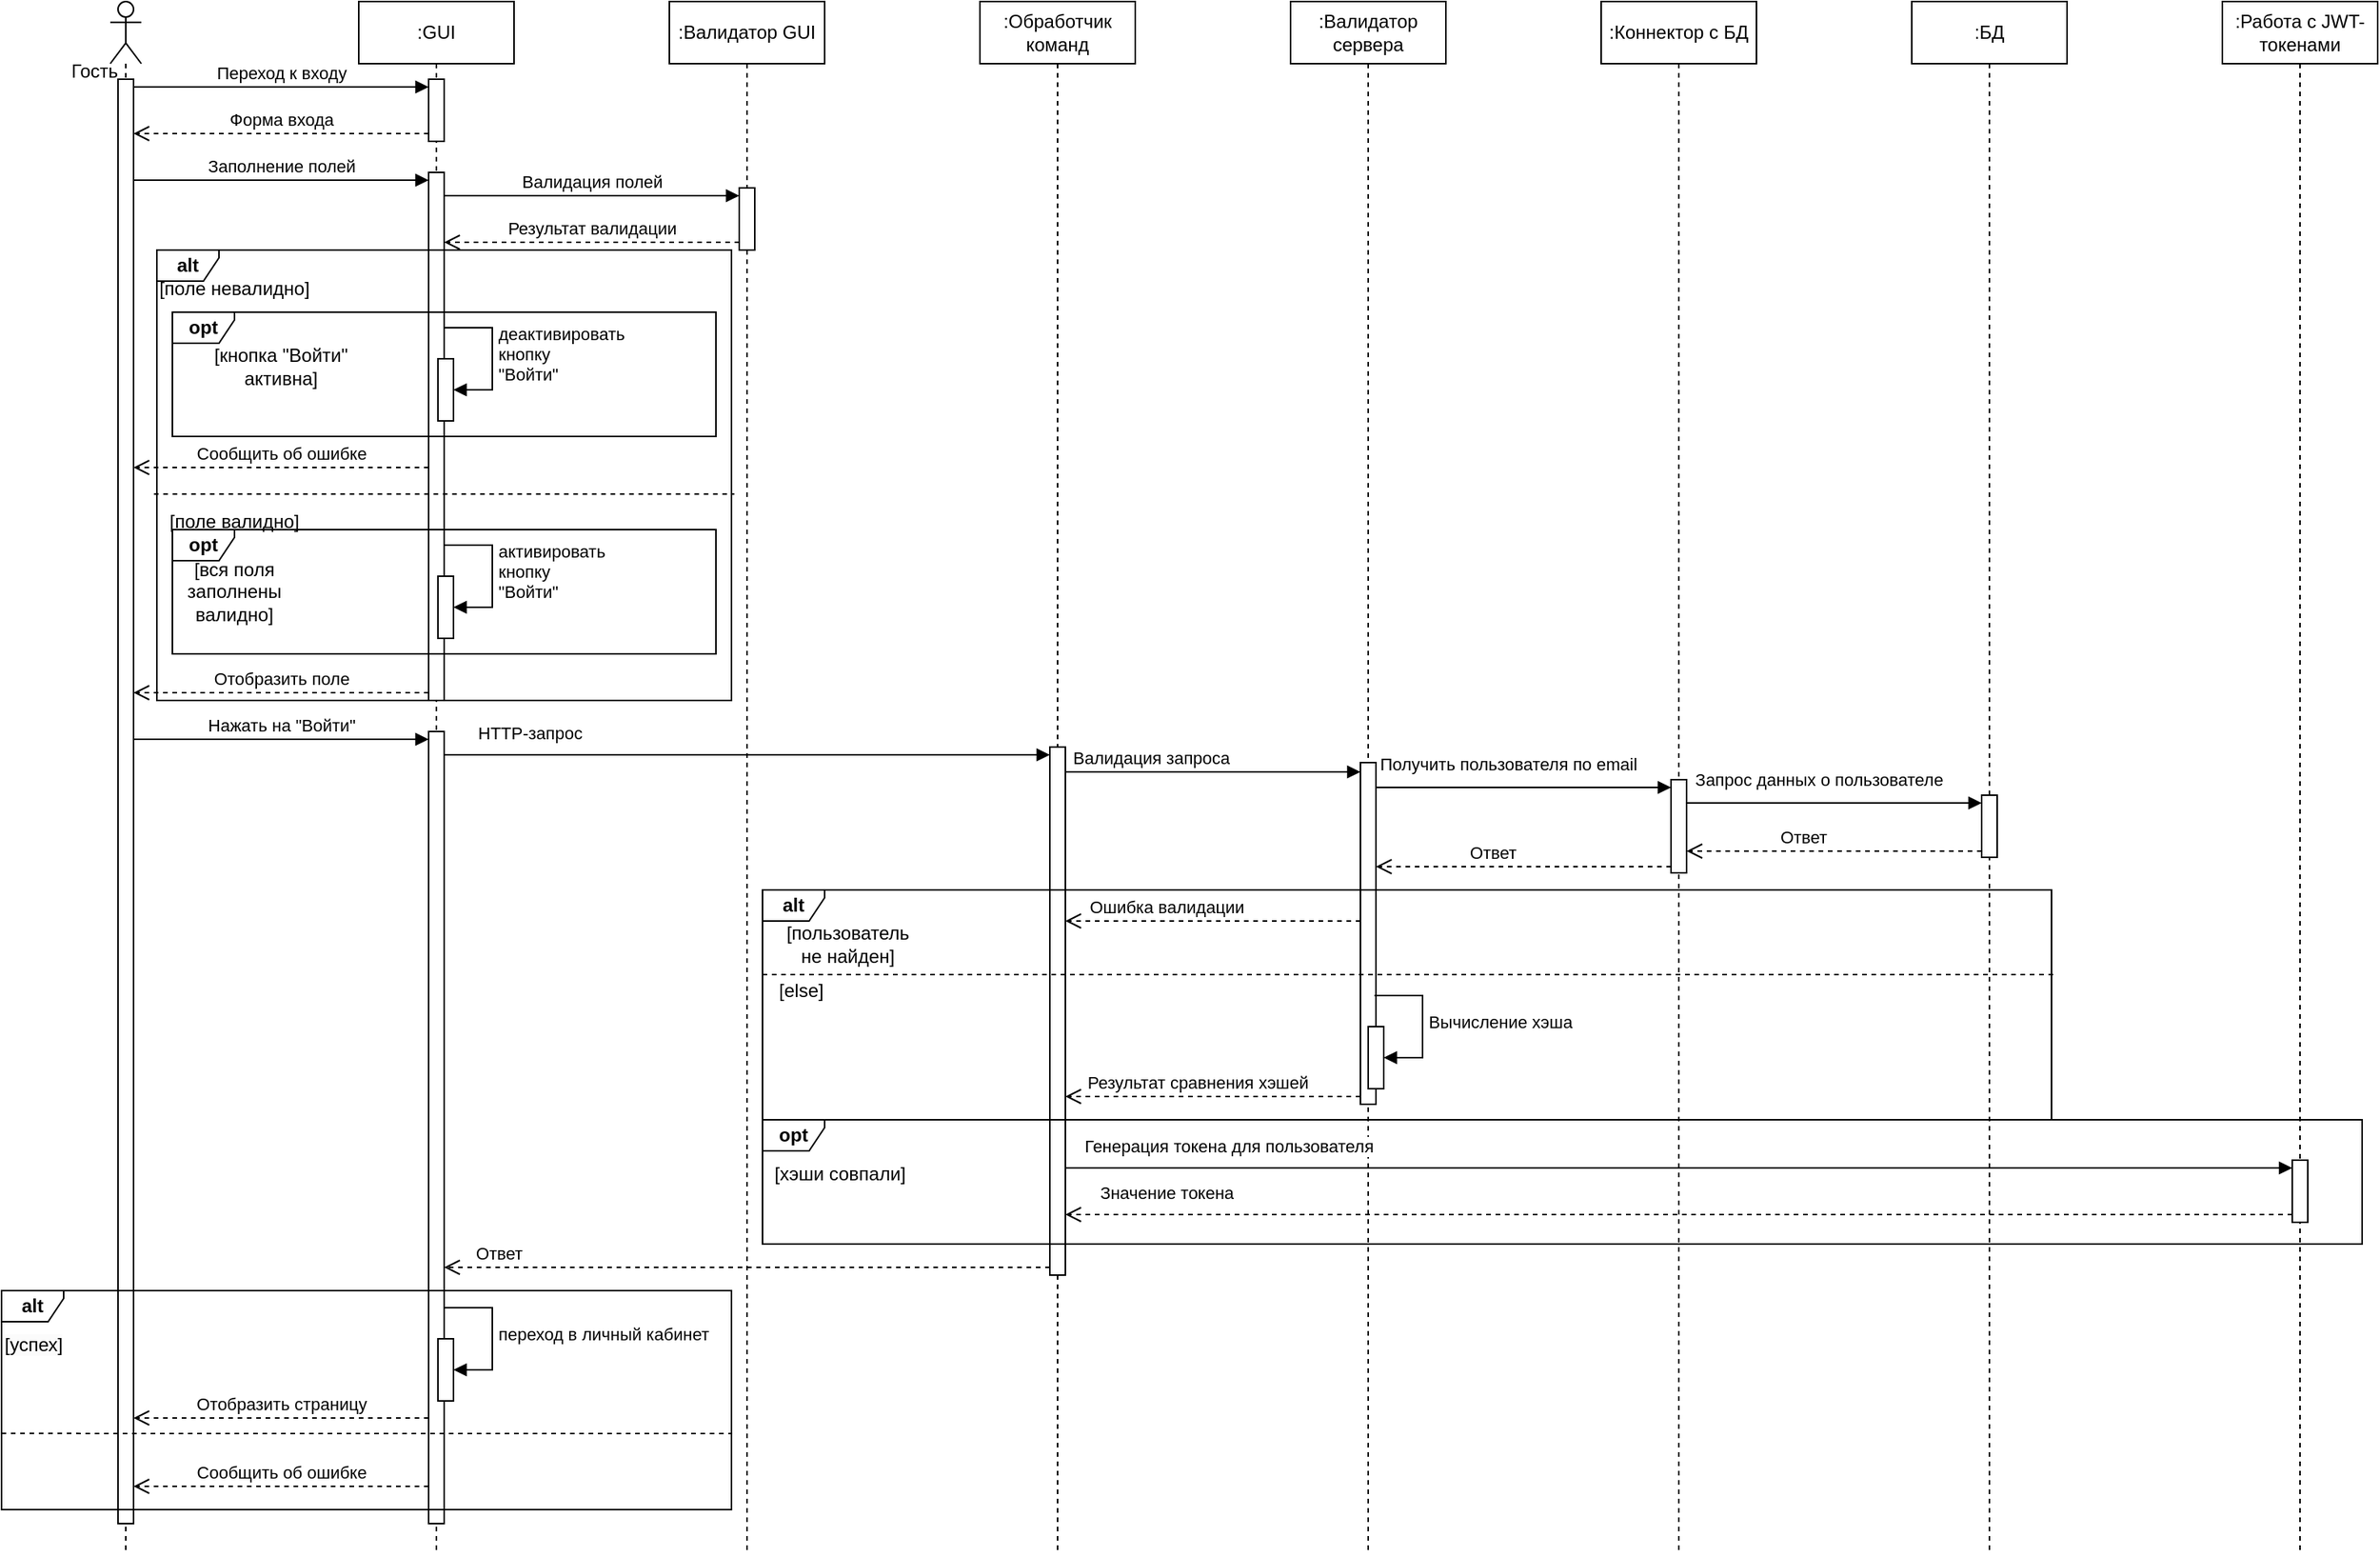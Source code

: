 <mxfile version="23.1.5" type="device">
  <diagram name="Страница — 1" id="EQ2OE8ALPf1RlmZPFgjo">
    <mxGraphModel dx="1436" dy="968" grid="1" gridSize="10" guides="1" tooltips="1" connect="1" arrows="1" fold="1" page="1" pageScale="1" pageWidth="827" pageHeight="1169" math="0" shadow="0">
      <root>
        <mxCell id="0" />
        <mxCell id="1" parent="0" />
        <mxCell id="38HP3IzOZBY9DrxJzYLU-1" value="" style="shape=umlLifeline;perimeter=lifelinePerimeter;whiteSpace=wrap;html=1;container=1;dropTarget=0;collapsible=0;recursiveResize=0;outlineConnect=0;portConstraint=eastwest;newEdgeStyle={&quot;curved&quot;:0,&quot;rounded&quot;:0};participant=umlActor;" parent="1" vertex="1">
          <mxGeometry x="70" y="80" width="20" height="1000" as="geometry" />
        </mxCell>
        <mxCell id="38HP3IzOZBY9DrxJzYLU-4" value="" style="html=1;points=[[0,0,0,0,5],[0,1,0,0,-5],[1,0,0,0,5],[1,1,0,0,-5]];perimeter=orthogonalPerimeter;outlineConnect=0;targetShapes=umlLifeline;portConstraint=eastwest;newEdgeStyle={&quot;curved&quot;:0,&quot;rounded&quot;:0};" parent="38HP3IzOZBY9DrxJzYLU-1" vertex="1">
          <mxGeometry x="5" y="50" width="10" height="930" as="geometry" />
        </mxCell>
        <mxCell id="38HP3IzOZBY9DrxJzYLU-2" value="Гость" style="text;html=1;align=center;verticalAlign=middle;whiteSpace=wrap;rounded=0;" parent="1" vertex="1">
          <mxGeometry x="30" y="110" width="60" height="30" as="geometry" />
        </mxCell>
        <mxCell id="38HP3IzOZBY9DrxJzYLU-3" value=":GUI" style="shape=umlLifeline;perimeter=lifelinePerimeter;whiteSpace=wrap;html=1;container=1;dropTarget=0;collapsible=0;recursiveResize=0;outlineConnect=0;portConstraint=eastwest;newEdgeStyle={&quot;curved&quot;:0,&quot;rounded&quot;:0};" parent="1" vertex="1">
          <mxGeometry x="230" y="80" width="100" height="1000" as="geometry" />
        </mxCell>
        <mxCell id="38HP3IzOZBY9DrxJzYLU-5" value="" style="html=1;points=[[0,0,0,0,5],[0,1,0,0,-5],[1,0,0,0,5],[1,1,0,0,-5]];perimeter=orthogonalPerimeter;outlineConnect=0;targetShapes=umlLifeline;portConstraint=eastwest;newEdgeStyle={&quot;curved&quot;:0,&quot;rounded&quot;:0};" parent="38HP3IzOZBY9DrxJzYLU-3" vertex="1">
          <mxGeometry x="45" y="50" width="10" height="40" as="geometry" />
        </mxCell>
        <mxCell id="38HP3IzOZBY9DrxJzYLU-16" value="" style="html=1;points=[[0,0,0,0,5],[0,1,0,0,-5],[1,0,0,0,5],[1,1,0,0,-5]];perimeter=orthogonalPerimeter;outlineConnect=0;targetShapes=umlLifeline;portConstraint=eastwest;newEdgeStyle={&quot;curved&quot;:0,&quot;rounded&quot;:0};" parent="38HP3IzOZBY9DrxJzYLU-3" vertex="1">
          <mxGeometry x="45" y="110" width="10" height="340" as="geometry" />
        </mxCell>
        <mxCell id="38HP3IzOZBY9DrxJzYLU-28" value="" style="html=1;points=[[0,0,0,0,5],[0,1,0,0,-5],[1,0,0,0,5],[1,1,0,0,-5]];perimeter=orthogonalPerimeter;outlineConnect=0;targetShapes=umlLifeline;portConstraint=eastwest;newEdgeStyle={&quot;curved&quot;:0,&quot;rounded&quot;:0};" parent="38HP3IzOZBY9DrxJzYLU-3" vertex="1">
          <mxGeometry x="51" y="230" width="10" height="40" as="geometry" />
        </mxCell>
        <mxCell id="38HP3IzOZBY9DrxJzYLU-29" value="деактивировать&lt;br&gt;кнопку&lt;br&gt;&quot;Войти&quot;" style="html=1;align=left;spacingLeft=2;endArrow=block;rounded=0;edgeStyle=orthogonalEdgeStyle;curved=0;rounded=0;" parent="38HP3IzOZBY9DrxJzYLU-3" source="38HP3IzOZBY9DrxJzYLU-16" target="38HP3IzOZBY9DrxJzYLU-28" edge="1">
          <mxGeometry relative="1" as="geometry">
            <mxPoint x="56" y="210" as="sourcePoint" />
            <Array as="points">
              <mxPoint x="86" y="210" />
              <mxPoint x="86" y="250" />
            </Array>
          </mxGeometry>
        </mxCell>
        <mxCell id="38HP3IzOZBY9DrxJzYLU-38" value="" style="html=1;points=[[0,0,0,0,5],[0,1,0,0,-5],[1,0,0,0,5],[1,1,0,0,-5]];perimeter=orthogonalPerimeter;outlineConnect=0;targetShapes=umlLifeline;portConstraint=eastwest;newEdgeStyle={&quot;curved&quot;:0,&quot;rounded&quot;:0};" parent="38HP3IzOZBY9DrxJzYLU-3" vertex="1">
          <mxGeometry x="45" y="470" width="10" height="510" as="geometry" />
        </mxCell>
        <mxCell id="38HP3IzOZBY9DrxJzYLU-84" value="&lt;b&gt;alt&lt;/b&gt;" style="shape=umlFrame;whiteSpace=wrap;html=1;pointerEvents=0;width=40;height=20;" parent="38HP3IzOZBY9DrxJzYLU-3" vertex="1">
          <mxGeometry x="-230" y="830" width="470" height="141" as="geometry" />
        </mxCell>
        <mxCell id="38HP3IzOZBY9DrxJzYLU-85" value="&lt;span style=&quot;color: rgb(0, 0, 0); font-family: Helvetica; font-size: 12px; font-style: normal; font-variant-ligatures: normal; font-variant-caps: normal; font-weight: 400; letter-spacing: normal; orphans: 2; text-align: center; text-indent: 0px; text-transform: none; widows: 2; word-spacing: 0px; -webkit-text-stroke-width: 0px; background-color: rgb(251, 251, 251); text-decoration-thickness: initial; text-decoration-style: initial; text-decoration-color: initial; float: none; display: inline !important;&quot;&gt;[успех]&lt;/span&gt;" style="text;whiteSpace=wrap;html=1;" parent="38HP3IzOZBY9DrxJzYLU-3" vertex="1">
          <mxGeometry x="-230" y="851" width="40" height="30" as="geometry" />
        </mxCell>
        <mxCell id="38HP3IzOZBY9DrxJzYLU-86" value="" style="html=1;points=[[0,0,0,0,5],[0,1,0,0,-5],[1,0,0,0,5],[1,1,0,0,-5]];perimeter=orthogonalPerimeter;outlineConnect=0;targetShapes=umlLifeline;portConstraint=eastwest;newEdgeStyle={&quot;curved&quot;:0,&quot;rounded&quot;:0};" parent="38HP3IzOZBY9DrxJzYLU-3" vertex="1">
          <mxGeometry x="51" y="861" width="10" height="40" as="geometry" />
        </mxCell>
        <mxCell id="38HP3IzOZBY9DrxJzYLU-87" value="переход в личный кабинет" style="html=1;align=left;spacingLeft=2;endArrow=block;rounded=0;edgeStyle=orthogonalEdgeStyle;curved=0;rounded=0;" parent="38HP3IzOZBY9DrxJzYLU-3" target="38HP3IzOZBY9DrxJzYLU-86" edge="1">
          <mxGeometry relative="1" as="geometry">
            <mxPoint x="55" y="841" as="sourcePoint" />
            <Array as="points">
              <mxPoint x="86" y="841" />
              <mxPoint x="86" y="881" />
            </Array>
          </mxGeometry>
        </mxCell>
        <mxCell id="38HP3IzOZBY9DrxJzYLU-88" value="" style="endArrow=none;dashed=1;html=1;rounded=0;exitX=0;exitY=0.652;exitDx=0;exitDy=0;exitPerimeter=0;" parent="38HP3IzOZBY9DrxJzYLU-3" source="38HP3IzOZBY9DrxJzYLU-84" edge="1">
          <mxGeometry width="50" height="50" relative="1" as="geometry">
            <mxPoint x="-273" y="931" as="sourcePoint" />
            <mxPoint x="240" y="922" as="targetPoint" />
          </mxGeometry>
        </mxCell>
        <mxCell id="38HP3IzOZBY9DrxJzYLU-89" value="Отобразить страницу" style="html=1;verticalAlign=bottom;endArrow=open;dashed=1;endSize=8;curved=0;rounded=0;" parent="38HP3IzOZBY9DrxJzYLU-3" edge="1">
          <mxGeometry relative="1" as="geometry">
            <mxPoint x="-145" y="912" as="targetPoint" />
            <mxPoint x="45" y="912" as="sourcePoint" />
          </mxGeometry>
        </mxCell>
        <mxCell id="38HP3IzOZBY9DrxJzYLU-90" value="Сообщить об ошибке" style="html=1;verticalAlign=bottom;endArrow=open;dashed=1;endSize=8;curved=0;rounded=0;exitX=0;exitY=1;exitDx=0;exitDy=-5;exitPerimeter=0;" parent="38HP3IzOZBY9DrxJzYLU-3" edge="1">
          <mxGeometry relative="1" as="geometry">
            <mxPoint x="-145" y="956" as="targetPoint" />
            <mxPoint x="45" y="956" as="sourcePoint" />
          </mxGeometry>
        </mxCell>
        <mxCell id="38HP3IzOZBY9DrxJzYLU-9" value="Переход к входу" style="html=1;verticalAlign=bottom;endArrow=block;curved=0;rounded=0;entryX=0;entryY=0;entryDx=0;entryDy=5;entryPerimeter=0;" parent="1" source="38HP3IzOZBY9DrxJzYLU-4" target="38HP3IzOZBY9DrxJzYLU-5" edge="1">
          <mxGeometry relative="1" as="geometry">
            <mxPoint x="340" y="295" as="sourcePoint" />
            <mxPoint x="410" y="295" as="targetPoint" />
          </mxGeometry>
        </mxCell>
        <mxCell id="38HP3IzOZBY9DrxJzYLU-10" value=":Валидатор GUI" style="shape=umlLifeline;perimeter=lifelinePerimeter;whiteSpace=wrap;html=1;container=1;dropTarget=0;collapsible=0;recursiveResize=0;outlineConnect=0;portConstraint=eastwest;newEdgeStyle={&quot;curved&quot;:0,&quot;rounded&quot;:0};" parent="1" vertex="1">
          <mxGeometry x="430" y="80" width="100" height="1000" as="geometry" />
        </mxCell>
        <mxCell id="38HP3IzOZBY9DrxJzYLU-20" value="" style="html=1;points=[[0,0,0,0,5],[0,1,0,0,-5],[1,0,0,0,5],[1,1,0,0,-5]];perimeter=orthogonalPerimeter;outlineConnect=0;targetShapes=umlLifeline;portConstraint=eastwest;newEdgeStyle={&quot;curved&quot;:0,&quot;rounded&quot;:0};" parent="38HP3IzOZBY9DrxJzYLU-10" vertex="1">
          <mxGeometry x="45" y="120" width="10" height="40" as="geometry" />
        </mxCell>
        <mxCell id="38HP3IzOZBY9DrxJzYLU-15" value="Форма входа" style="html=1;verticalAlign=bottom;endArrow=open;dashed=1;endSize=8;curved=0;rounded=0;exitX=0;exitY=1;exitDx=0;exitDy=-5;exitPerimeter=0;" parent="1" source="38HP3IzOZBY9DrxJzYLU-5" target="38HP3IzOZBY9DrxJzYLU-4" edge="1">
          <mxGeometry relative="1" as="geometry">
            <mxPoint x="100" y="170" as="targetPoint" />
            <mxPoint x="170" y="170" as="sourcePoint" />
          </mxGeometry>
        </mxCell>
        <mxCell id="38HP3IzOZBY9DrxJzYLU-17" value="Заполнение полей" style="html=1;verticalAlign=bottom;endArrow=block;curved=0;rounded=0;entryX=0;entryY=0;entryDx=0;entryDy=5;entryPerimeter=0;" parent="1" source="38HP3IzOZBY9DrxJzYLU-4" target="38HP3IzOZBY9DrxJzYLU-16" edge="1">
          <mxGeometry relative="1" as="geometry">
            <mxPoint x="95" y="145" as="sourcePoint" />
            <mxPoint x="245" y="145" as="targetPoint" />
          </mxGeometry>
        </mxCell>
        <mxCell id="38HP3IzOZBY9DrxJzYLU-21" value="Валидация полей" style="html=1;verticalAlign=bottom;endArrow=block;curved=0;rounded=0;entryX=0;entryY=0;entryDx=0;entryDy=5;entryPerimeter=0;" parent="1" source="38HP3IzOZBY9DrxJzYLU-16" target="38HP3IzOZBY9DrxJzYLU-20" edge="1">
          <mxGeometry relative="1" as="geometry">
            <mxPoint x="245" y="205" as="sourcePoint" />
            <mxPoint x="570" y="365" as="targetPoint" />
          </mxGeometry>
        </mxCell>
        <mxCell id="38HP3IzOZBY9DrxJzYLU-22" value="Результат валидации" style="html=1;verticalAlign=bottom;endArrow=open;dashed=1;endSize=8;curved=0;rounded=0;exitX=0;exitY=1;exitDx=0;exitDy=-5;exitPerimeter=0;" parent="1" source="38HP3IzOZBY9DrxJzYLU-20" target="38HP3IzOZBY9DrxJzYLU-16" edge="1">
          <mxGeometry relative="1" as="geometry">
            <mxPoint x="245" y="235" as="targetPoint" />
            <mxPoint x="330" y="240" as="sourcePoint" />
          </mxGeometry>
        </mxCell>
        <mxCell id="38HP3IzOZBY9DrxJzYLU-23" value="&lt;b&gt;alt&lt;/b&gt;" style="shape=umlFrame;whiteSpace=wrap;html=1;pointerEvents=0;width=40;height=20;" parent="1" vertex="1">
          <mxGeometry x="100" y="240" width="370" height="290" as="geometry" />
        </mxCell>
        <mxCell id="38HP3IzOZBY9DrxJzYLU-24" value="[поле невалидно]" style="text;html=1;align=center;verticalAlign=middle;whiteSpace=wrap;rounded=0;" parent="1" vertex="1">
          <mxGeometry x="100" y="250" width="100" height="30" as="geometry" />
        </mxCell>
        <mxCell id="38HP3IzOZBY9DrxJzYLU-26" value="&lt;b&gt;opt&lt;/b&gt;" style="shape=umlFrame;whiteSpace=wrap;html=1;pointerEvents=0;width=40;height=20;" parent="1" vertex="1">
          <mxGeometry x="110" y="280" width="350" height="80" as="geometry" />
        </mxCell>
        <mxCell id="38HP3IzOZBY9DrxJzYLU-27" value="[кнопка &quot;Войти&quot;&lt;br style=&quot;border-color: var(--border-color);&quot;&gt;активна]" style="text;html=1;align=center;verticalAlign=middle;whiteSpace=wrap;rounded=0;" parent="1" vertex="1">
          <mxGeometry x="130" y="300" width="100" height="30" as="geometry" />
        </mxCell>
        <mxCell id="38HP3IzOZBY9DrxJzYLU-30" value="Сообщить об ошибке" style="html=1;verticalAlign=bottom;endArrow=open;dashed=1;endSize=8;curved=0;rounded=0;exitX=0;exitY=1;exitDx=0;exitDy=-5;exitPerimeter=0;" parent="1" edge="1">
          <mxGeometry relative="1" as="geometry">
            <mxPoint x="85" y="380" as="targetPoint" />
            <mxPoint x="275" y="380" as="sourcePoint" />
          </mxGeometry>
        </mxCell>
        <mxCell id="38HP3IzOZBY9DrxJzYLU-31" value="" style="endArrow=none;dashed=1;html=1;rounded=0;exitX=-0.005;exitY=0.542;exitDx=0;exitDy=0;exitPerimeter=0;entryX=1.005;entryY=0.542;entryDx=0;entryDy=0;entryPerimeter=0;" parent="1" source="38HP3IzOZBY9DrxJzYLU-23" target="38HP3IzOZBY9DrxJzYLU-23" edge="1">
          <mxGeometry width="50" height="50" relative="1" as="geometry">
            <mxPoint x="420" y="330" as="sourcePoint" />
            <mxPoint x="470" y="280" as="targetPoint" />
          </mxGeometry>
        </mxCell>
        <mxCell id="38HP3IzOZBY9DrxJzYLU-32" value="[поле валидно]" style="text;html=1;align=center;verticalAlign=middle;whiteSpace=wrap;rounded=0;" parent="1" vertex="1">
          <mxGeometry x="100" y="400" width="100" height="30" as="geometry" />
        </mxCell>
        <mxCell id="38HP3IzOZBY9DrxJzYLU-33" value="" style="html=1;points=[[0,0,0,0,5],[0,1,0,0,-5],[1,0,0,0,5],[1,1,0,0,-5]];perimeter=orthogonalPerimeter;outlineConnect=0;targetShapes=umlLifeline;portConstraint=eastwest;newEdgeStyle={&quot;curved&quot;:0,&quot;rounded&quot;:0};" parent="1" vertex="1">
          <mxGeometry x="281" y="450" width="10" height="40" as="geometry" />
        </mxCell>
        <mxCell id="38HP3IzOZBY9DrxJzYLU-34" value="активировать&lt;br&gt;кнопку&lt;br&gt;&quot;Войти&quot;" style="html=1;align=left;spacingLeft=2;endArrow=block;rounded=0;edgeStyle=orthogonalEdgeStyle;curved=0;rounded=0;" parent="1" target="38HP3IzOZBY9DrxJzYLU-33" edge="1">
          <mxGeometry relative="1" as="geometry">
            <mxPoint x="285" y="430" as="sourcePoint" />
            <Array as="points">
              <mxPoint x="316" y="430" />
              <mxPoint x="316" y="470" />
            </Array>
          </mxGeometry>
        </mxCell>
        <mxCell id="38HP3IzOZBY9DrxJzYLU-35" value="&lt;b&gt;opt&lt;/b&gt;" style="shape=umlFrame;whiteSpace=wrap;html=1;pointerEvents=0;width=40;height=20;" parent="1" vertex="1">
          <mxGeometry x="110" y="420" width="350" height="80" as="geometry" />
        </mxCell>
        <mxCell id="38HP3IzOZBY9DrxJzYLU-36" value="[вся поля заполнены валидно]" style="text;html=1;align=center;verticalAlign=middle;whiteSpace=wrap;rounded=0;" parent="1" vertex="1">
          <mxGeometry x="100" y="445" width="100" height="30" as="geometry" />
        </mxCell>
        <mxCell id="38HP3IzOZBY9DrxJzYLU-37" value="Отобразить поле" style="html=1;verticalAlign=bottom;endArrow=open;dashed=1;endSize=8;curved=0;rounded=0;exitX=0;exitY=1;exitDx=0;exitDy=-5;exitPerimeter=0;" parent="1" source="38HP3IzOZBY9DrxJzYLU-16" target="38HP3IzOZBY9DrxJzYLU-4" edge="1">
          <mxGeometry relative="1" as="geometry">
            <mxPoint x="85" y="520" as="targetPoint" />
            <mxPoint x="275" y="520" as="sourcePoint" />
          </mxGeometry>
        </mxCell>
        <mxCell id="38HP3IzOZBY9DrxJzYLU-39" value="Нажать на &quot;Войти&quot;" style="html=1;verticalAlign=bottom;endArrow=block;curved=0;rounded=0;entryX=0;entryY=0;entryDx=0;entryDy=5;entryPerimeter=0;" parent="1" source="38HP3IzOZBY9DrxJzYLU-4" target="38HP3IzOZBY9DrxJzYLU-38" edge="1">
          <mxGeometry relative="1" as="geometry">
            <mxPoint x="85" y="565" as="sourcePoint" />
            <mxPoint x="410" y="725" as="targetPoint" />
          </mxGeometry>
        </mxCell>
        <mxCell id="38HP3IzOZBY9DrxJzYLU-41" value=":Обработчик команд" style="shape=umlLifeline;perimeter=lifelinePerimeter;whiteSpace=wrap;html=1;container=1;dropTarget=0;collapsible=0;recursiveResize=0;outlineConnect=0;portConstraint=eastwest;newEdgeStyle={&quot;curved&quot;:0,&quot;rounded&quot;:0};" parent="1" vertex="1">
          <mxGeometry x="630" y="80" width="100" height="1000" as="geometry" />
        </mxCell>
        <mxCell id="38HP3IzOZBY9DrxJzYLU-42" value="" style="html=1;points=[[0,0,0,0,5],[0,1,0,0,-5],[1,0,0,0,5],[1,1,0,0,-5]];perimeter=orthogonalPerimeter;outlineConnect=0;targetShapes=umlLifeline;portConstraint=eastwest;newEdgeStyle={&quot;curved&quot;:0,&quot;rounded&quot;:0};" parent="38HP3IzOZBY9DrxJzYLU-41" vertex="1">
          <mxGeometry x="45" y="480" width="10" height="340" as="geometry" />
        </mxCell>
        <mxCell id="38HP3IzOZBY9DrxJzYLU-43" value="HTTP-запрос" style="html=1;verticalAlign=bottom;endArrow=block;curved=0;rounded=0;entryX=0;entryY=0;entryDx=0;entryDy=5;entryPerimeter=0;" parent="1" source="38HP3IzOZBY9DrxJzYLU-38" target="38HP3IzOZBY9DrxJzYLU-42" edge="1">
          <mxGeometry x="-0.718" y="5" relative="1" as="geometry">
            <mxPoint x="370" y="584" as="sourcePoint" />
            <mxPoint x="560" y="584" as="targetPoint" />
            <mxPoint as="offset" />
          </mxGeometry>
        </mxCell>
        <mxCell id="38HP3IzOZBY9DrxJzYLU-44" value=":Валидатор сервера" style="shape=umlLifeline;perimeter=lifelinePerimeter;whiteSpace=wrap;html=1;container=1;dropTarget=0;collapsible=0;recursiveResize=0;outlineConnect=0;portConstraint=eastwest;newEdgeStyle={&quot;curved&quot;:0,&quot;rounded&quot;:0};" parent="1" vertex="1">
          <mxGeometry x="830" y="80" width="100" height="1000" as="geometry" />
        </mxCell>
        <mxCell id="38HP3IzOZBY9DrxJzYLU-45" value="" style="html=1;points=[[0,0,0,0,5],[0,1,0,0,-5],[1,0,0,0,5],[1,1,0,0,-5]];perimeter=orthogonalPerimeter;outlineConnect=0;targetShapes=umlLifeline;portConstraint=eastwest;newEdgeStyle={&quot;curved&quot;:0,&quot;rounded&quot;:0};" parent="38HP3IzOZBY9DrxJzYLU-44" vertex="1">
          <mxGeometry x="45" y="490" width="10" height="220" as="geometry" />
        </mxCell>
        <mxCell id="38HP3IzOZBY9DrxJzYLU-46" value="Валидация запроса" style="html=1;verticalAlign=bottom;endArrow=block;curved=0;rounded=0;entryX=0;entryY=0;entryDx=0;entryDy=5;entryPerimeter=0;" parent="1" edge="1">
          <mxGeometry x="-0.421" relative="1" as="geometry">
            <mxPoint x="685" y="576" as="sourcePoint" />
            <mxPoint x="875" y="576" as="targetPoint" />
            <mxPoint as="offset" />
          </mxGeometry>
        </mxCell>
        <mxCell id="38HP3IzOZBY9DrxJzYLU-47" value=":Коннектор с БД" style="shape=umlLifeline;perimeter=lifelinePerimeter;whiteSpace=wrap;html=1;container=1;dropTarget=0;collapsible=0;recursiveResize=0;outlineConnect=0;portConstraint=eastwest;newEdgeStyle={&quot;curved&quot;:0,&quot;rounded&quot;:0};" parent="1" vertex="1">
          <mxGeometry x="1030" y="80" width="100" height="1000" as="geometry" />
        </mxCell>
        <mxCell id="38HP3IzOZBY9DrxJzYLU-48" value="" style="html=1;points=[[0,0,0,0,5],[0,1,0,0,-5],[1,0,0,0,5],[1,1,0,0,-5]];perimeter=orthogonalPerimeter;outlineConnect=0;targetShapes=umlLifeline;portConstraint=eastwest;newEdgeStyle={&quot;curved&quot;:0,&quot;rounded&quot;:0};" parent="38HP3IzOZBY9DrxJzYLU-47" vertex="1">
          <mxGeometry x="45" y="501" width="10" height="60" as="geometry" />
        </mxCell>
        <mxCell id="38HP3IzOZBY9DrxJzYLU-49" value=":БД" style="shape=umlLifeline;perimeter=lifelinePerimeter;whiteSpace=wrap;html=1;container=1;dropTarget=0;collapsible=0;recursiveResize=0;outlineConnect=0;portConstraint=eastwest;newEdgeStyle={&quot;curved&quot;:0,&quot;rounded&quot;:0};" parent="1" vertex="1">
          <mxGeometry x="1230" y="80" width="100" height="1000" as="geometry" />
        </mxCell>
        <mxCell id="38HP3IzOZBY9DrxJzYLU-58" value="" style="html=1;points=[[0,0,0,0,5],[0,1,0,0,-5],[1,0,0,0,5],[1,1,0,0,-5]];perimeter=orthogonalPerimeter;outlineConnect=0;targetShapes=umlLifeline;portConstraint=eastwest;newEdgeStyle={&quot;curved&quot;:0,&quot;rounded&quot;:0};" parent="38HP3IzOZBY9DrxJzYLU-49" vertex="1">
          <mxGeometry x="45" y="511" width="10" height="40" as="geometry" />
        </mxCell>
        <mxCell id="38HP3IzOZBY9DrxJzYLU-51" value="Получить пользователя по email" style="html=1;verticalAlign=bottom;endArrow=block;curved=0;rounded=0;entryX=0;entryY=0;entryDx=0;entryDy=5;entryPerimeter=0;" parent="1" target="38HP3IzOZBY9DrxJzYLU-48" edge="1">
          <mxGeometry x="-0.105" y="6" relative="1" as="geometry">
            <mxPoint x="885" y="586" as="sourcePoint" />
            <mxPoint x="885" y="586" as="targetPoint" />
            <mxPoint as="offset" />
          </mxGeometry>
        </mxCell>
        <mxCell id="38HP3IzOZBY9DrxJzYLU-59" value="Запрос данных о пользователе" style="html=1;verticalAlign=bottom;endArrow=block;curved=0;rounded=0;entryX=0;entryY=0;entryDx=0;entryDy=5;entryPerimeter=0;" parent="1" source="38HP3IzOZBY9DrxJzYLU-48" target="38HP3IzOZBY9DrxJzYLU-58" edge="1">
          <mxGeometry x="-0.105" y="6" relative="1" as="geometry">
            <mxPoint x="895" y="596" as="sourcePoint" />
            <mxPoint x="1085" y="596" as="targetPoint" />
            <mxPoint as="offset" />
          </mxGeometry>
        </mxCell>
        <mxCell id="38HP3IzOZBY9DrxJzYLU-60" value="Ответ" style="html=1;verticalAlign=bottom;endArrow=open;dashed=1;endSize=8;curved=0;rounded=0;exitX=0;exitY=1;exitDx=0;exitDy=-5;exitPerimeter=0;" parent="1" edge="1">
          <mxGeometry x="0.21" relative="1" as="geometry">
            <mxPoint x="1085" y="627" as="targetPoint" />
            <mxPoint x="1275" y="627" as="sourcePoint" />
            <mxPoint as="offset" />
          </mxGeometry>
        </mxCell>
        <mxCell id="38HP3IzOZBY9DrxJzYLU-61" value="Ответ" style="html=1;verticalAlign=bottom;endArrow=open;dashed=1;endSize=8;curved=0;rounded=0;exitX=0;exitY=1;exitDx=0;exitDy=-5;exitPerimeter=0;" parent="1" edge="1">
          <mxGeometry x="0.21" relative="1" as="geometry">
            <mxPoint x="885" y="637" as="targetPoint" />
            <mxPoint x="1075" y="637" as="sourcePoint" />
            <mxPoint as="offset" />
          </mxGeometry>
        </mxCell>
        <mxCell id="38HP3IzOZBY9DrxJzYLU-62" value="&lt;b&gt;alt&lt;/b&gt;" style="shape=umlFrame;whiteSpace=wrap;html=1;pointerEvents=0;width=40;height=20;" parent="1" vertex="1">
          <mxGeometry x="490" y="652" width="830" height="148" as="geometry" />
        </mxCell>
        <mxCell id="38HP3IzOZBY9DrxJzYLU-63" value="[пользователь не найден]" style="text;html=1;align=center;verticalAlign=middle;whiteSpace=wrap;rounded=0;" parent="1" vertex="1">
          <mxGeometry x="510" y="672" width="70" height="30" as="geometry" />
        </mxCell>
        <mxCell id="38HP3IzOZBY9DrxJzYLU-64" value="Ошибка валидации" style="html=1;verticalAlign=bottom;endArrow=open;dashed=1;endSize=8;curved=0;rounded=0;" parent="1" edge="1">
          <mxGeometry x="0.316" relative="1" as="geometry">
            <mxPoint x="685" y="672" as="targetPoint" />
            <mxPoint x="875" y="672" as="sourcePoint" />
            <mxPoint as="offset" />
          </mxGeometry>
        </mxCell>
        <mxCell id="38HP3IzOZBY9DrxJzYLU-66" value="" style="endArrow=none;dashed=1;html=1;rounded=0;exitX=0;exitY=0.285;exitDx=0;exitDy=0;exitPerimeter=0;entryX=1.003;entryY=0.285;entryDx=0;entryDy=0;entryPerimeter=0;" parent="1" edge="1">
          <mxGeometry width="50" height="50" relative="1" as="geometry">
            <mxPoint x="490" y="706.48" as="sourcePoint" />
            <mxPoint x="1322.49" y="706.48" as="targetPoint" />
          </mxGeometry>
        </mxCell>
        <mxCell id="38HP3IzOZBY9DrxJzYLU-67" value="[else]" style="text;html=1;align=center;verticalAlign=middle;whiteSpace=wrap;rounded=0;" parent="1" vertex="1">
          <mxGeometry x="490" y="702" width="50" height="30" as="geometry" />
        </mxCell>
        <mxCell id="38HP3IzOZBY9DrxJzYLU-75" value="Ответ" style="html=1;verticalAlign=bottom;endArrow=open;dashed=1;endSize=8;curved=0;rounded=0;exitX=0;exitY=1;exitDx=0;exitDy=-5;exitPerimeter=0;" parent="1" source="38HP3IzOZBY9DrxJzYLU-42" target="38HP3IzOZBY9DrxJzYLU-38" edge="1">
          <mxGeometry x="0.821" relative="1" as="geometry">
            <mxPoint x="285" y="866" as="targetPoint" />
            <mxPoint x="675" y="866" as="sourcePoint" />
            <mxPoint as="offset" />
          </mxGeometry>
        </mxCell>
        <mxCell id="x03UTDk3xZk1rhKEXxxw-1" value="" style="html=1;points=[[0,0,0,0,5],[0,1,0,0,-5],[1,0,0,0,5],[1,1,0,0,-5]];perimeter=orthogonalPerimeter;outlineConnect=0;targetShapes=umlLifeline;portConstraint=eastwest;newEdgeStyle={&quot;curved&quot;:0,&quot;rounded&quot;:0};" vertex="1" parent="1">
          <mxGeometry x="880" y="740" width="10" height="40" as="geometry" />
        </mxCell>
        <mxCell id="x03UTDk3xZk1rhKEXxxw-2" value="Вычисление хэша" style="html=1;align=left;spacingLeft=2;endArrow=block;rounded=0;edgeStyle=orthogonalEdgeStyle;curved=0;rounded=0;" edge="1" parent="1" target="x03UTDk3xZk1rhKEXxxw-1">
          <mxGeometry relative="1" as="geometry">
            <mxPoint x="884" y="720" as="sourcePoint" />
            <Array as="points">
              <mxPoint x="915" y="720" />
              <mxPoint x="915" y="760" />
            </Array>
          </mxGeometry>
        </mxCell>
        <mxCell id="x03UTDk3xZk1rhKEXxxw-3" value="Результат сравнения хэшей" style="html=1;verticalAlign=bottom;endArrow=open;dashed=1;endSize=8;curved=0;rounded=0;exitX=0;exitY=1;exitDx=0;exitDy=-5;exitPerimeter=0;" edge="1" parent="1" source="38HP3IzOZBY9DrxJzYLU-45" target="38HP3IzOZBY9DrxJzYLU-42">
          <mxGeometry x="0.105" relative="1" as="geometry">
            <mxPoint x="680" y="780" as="targetPoint" />
            <mxPoint x="870" y="780" as="sourcePoint" />
            <mxPoint as="offset" />
          </mxGeometry>
        </mxCell>
        <mxCell id="x03UTDk3xZk1rhKEXxxw-5" value=":Работа с JWT-токенами" style="shape=umlLifeline;perimeter=lifelinePerimeter;whiteSpace=wrap;html=1;container=1;dropTarget=0;collapsible=0;recursiveResize=0;outlineConnect=0;portConstraint=eastwest;newEdgeStyle={&quot;curved&quot;:0,&quot;rounded&quot;:0};" vertex="1" parent="1">
          <mxGeometry x="1430" y="80" width="100" height="1000" as="geometry" />
        </mxCell>
        <mxCell id="x03UTDk3xZk1rhKEXxxw-6" value="" style="html=1;points=[[0,0,0,0,5],[0,1,0,0,-5],[1,0,0,0,5],[1,1,0,0,-5]];perimeter=orthogonalPerimeter;outlineConnect=0;targetShapes=umlLifeline;portConstraint=eastwest;newEdgeStyle={&quot;curved&quot;:0,&quot;rounded&quot;:0};" vertex="1" parent="x03UTDk3xZk1rhKEXxxw-5">
          <mxGeometry x="45" y="746" width="10" height="40" as="geometry" />
        </mxCell>
        <mxCell id="x03UTDk3xZk1rhKEXxxw-8" value="Генерация токена для пользователя" style="html=1;verticalAlign=bottom;endArrow=block;curved=0;rounded=0;entryX=0;entryY=0;entryDx=0;entryDy=5;entryPerimeter=0;" edge="1" parent="x03UTDk3xZk1rhKEXxxw-5" target="x03UTDk3xZk1rhKEXxxw-6">
          <mxGeometry x="-0.734" y="5" relative="1" as="geometry">
            <mxPoint x="-745" y="751" as="sourcePoint" />
            <mxPoint x="-145" y="532" as="targetPoint" />
            <mxPoint as="offset" />
          </mxGeometry>
        </mxCell>
        <mxCell id="x03UTDk3xZk1rhKEXxxw-9" value="Значение токена" style="html=1;verticalAlign=bottom;endArrow=open;dashed=1;endSize=8;curved=0;rounded=0;exitX=0;exitY=1;exitDx=0;exitDy=-5;exitPerimeter=0;" edge="1" parent="x03UTDk3xZk1rhKEXxxw-5" source="x03UTDk3xZk1rhKEXxxw-6">
          <mxGeometry x="0.835" y="-5" relative="1" as="geometry">
            <mxPoint x="-745" y="781" as="targetPoint" />
            <mxPoint x="-145" y="563" as="sourcePoint" />
            <mxPoint as="offset" />
          </mxGeometry>
        </mxCell>
        <mxCell id="x03UTDk3xZk1rhKEXxxw-11" value="&lt;b&gt;opt&lt;/b&gt;" style="shape=umlFrame;whiteSpace=wrap;html=1;pointerEvents=0;width=40;height=20;" vertex="1" parent="1">
          <mxGeometry x="490" y="800" width="1030" height="80" as="geometry" />
        </mxCell>
        <mxCell id="x03UTDk3xZk1rhKEXxxw-13" value="[хэши совпали]" style="text;html=1;align=center;verticalAlign=middle;whiteSpace=wrap;rounded=0;" vertex="1" parent="1">
          <mxGeometry x="490" y="820" width="100" height="30" as="geometry" />
        </mxCell>
      </root>
    </mxGraphModel>
  </diagram>
</mxfile>
